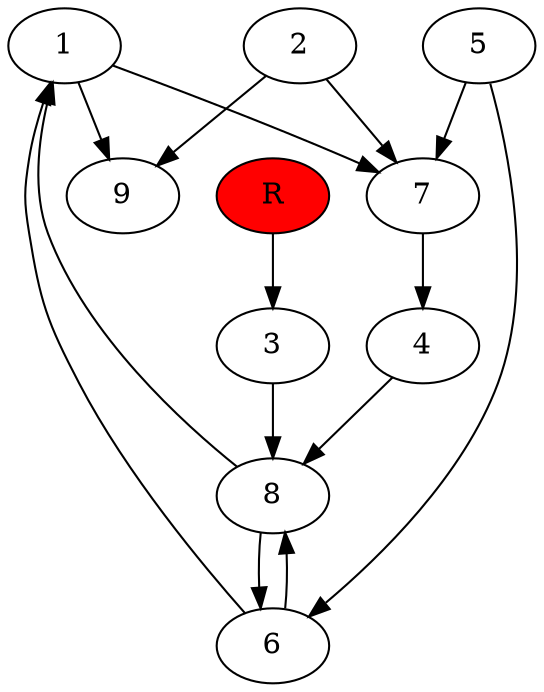 digraph prb41101 {
	1
	2
	3
	4
	5
	6
	7
	8
	R [fillcolor="#ff0000" style=filled]
	1 -> 7
	1 -> 9
	2 -> 7
	2 -> 9
	3 -> 8
	4 -> 8
	5 -> 6
	5 -> 7
	6 -> 1
	6 -> 8
	7 -> 4
	8 -> 1
	8 -> 6
	R -> 3
}
